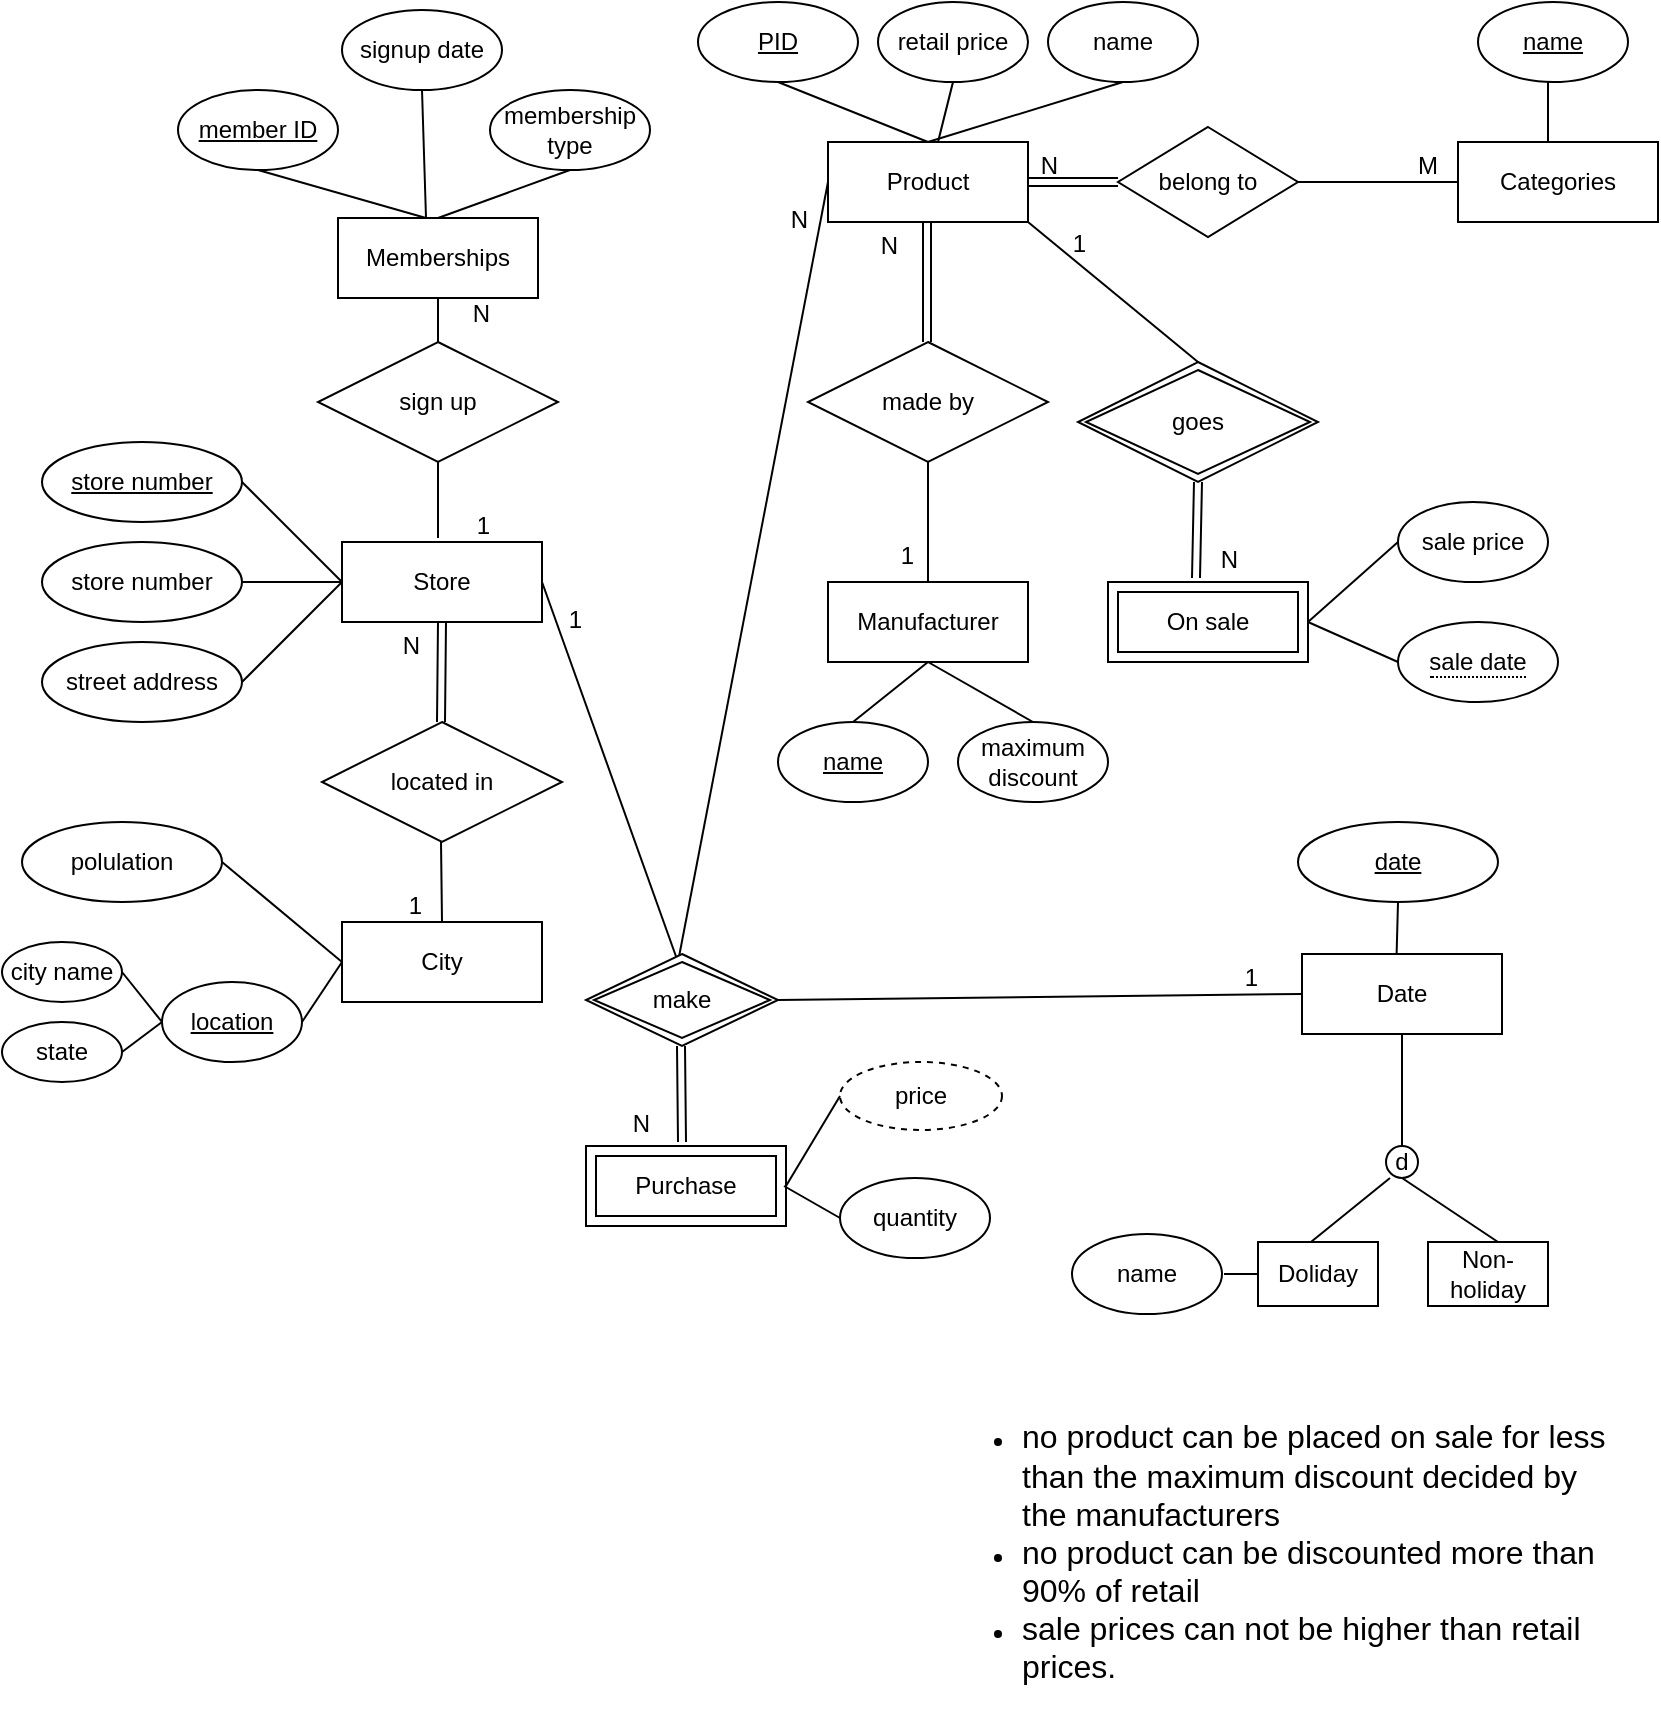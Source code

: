 <mxfile version="13.6.6" type="github">
  <diagram id="R2lEEEUBdFMjLlhIrx00" name="Page-1">
    <mxGraphModel dx="1186" dy="618" grid="1" gridSize="16" guides="1" tooltips="1" connect="1" arrows="1" fold="1" page="1" pageScale="1" pageWidth="850" pageHeight="1100" math="0" shadow="0" extFonts="Permanent Marker^https://fonts.googleapis.com/css?family=Permanent+Marker">
      <root>
        <mxCell id="0" />
        <mxCell id="1" parent="0" />
        <mxCell id="gIGx6W0qbUFb7EMdDZBn-1" value="Store" style="whiteSpace=wrap;html=1;align=center;" vertex="1" parent="1">
          <mxGeometry x="182" y="290" width="100" height="40" as="geometry" />
        </mxCell>
        <mxCell id="gIGx6W0qbUFb7EMdDZBn-2" value="" style="line;strokeWidth=1;rotatable=0;dashed=0;labelPosition=right;align=left;verticalAlign=middle;spacingTop=0;spacingLeft=6;points=[];portConstraint=eastwest;" vertex="1" parent="1">
          <mxGeometry x="122" y="305" width="60" height="10" as="geometry" />
        </mxCell>
        <mxCell id="gIGx6W0qbUFb7EMdDZBn-3" value="store number" style="ellipse;whiteSpace=wrap;html=1;align=center;" vertex="1" parent="1">
          <mxGeometry x="32" y="290" width="100" height="40" as="geometry" />
        </mxCell>
        <mxCell id="gIGx6W0qbUFb7EMdDZBn-7" value="&lt;u&gt;store number&lt;/u&gt;" style="ellipse;whiteSpace=wrap;html=1;align=center;" vertex="1" parent="1">
          <mxGeometry x="32" y="240" width="100" height="40" as="geometry" />
        </mxCell>
        <mxCell id="gIGx6W0qbUFb7EMdDZBn-10" value="" style="endArrow=none;html=1;entryX=0;entryY=0.5;entryDx=0;entryDy=0;" edge="1" parent="1" target="gIGx6W0qbUFb7EMdDZBn-1">
          <mxGeometry width="50" height="50" relative="1" as="geometry">
            <mxPoint x="132" y="260" as="sourcePoint" />
            <mxPoint x="182" y="210" as="targetPoint" />
          </mxGeometry>
        </mxCell>
        <mxCell id="gIGx6W0qbUFb7EMdDZBn-15" value="street address" style="ellipse;whiteSpace=wrap;html=1;align=center;" vertex="1" parent="1">
          <mxGeometry x="32" y="340" width="100" height="40" as="geometry" />
        </mxCell>
        <mxCell id="gIGx6W0qbUFb7EMdDZBn-16" value="" style="endArrow=none;html=1;exitX=1;exitY=0.5;exitDx=0;exitDy=0;" edge="1" parent="1" source="gIGx6W0qbUFb7EMdDZBn-15">
          <mxGeometry width="50" height="50" relative="1" as="geometry">
            <mxPoint x="132" y="410" as="sourcePoint" />
            <mxPoint x="182" y="310" as="targetPoint" />
          </mxGeometry>
        </mxCell>
        <mxCell id="gIGx6W0qbUFb7EMdDZBn-18" value="City" style="whiteSpace=wrap;html=1;align=center;" vertex="1" parent="1">
          <mxGeometry x="182" y="480" width="100" height="40" as="geometry" />
        </mxCell>
        <mxCell id="gIGx6W0qbUFb7EMdDZBn-20" value="state" style="ellipse;whiteSpace=wrap;html=1;align=center;" vertex="1" parent="1">
          <mxGeometry x="12" y="530" width="60" height="30" as="geometry" />
        </mxCell>
        <mxCell id="gIGx6W0qbUFb7EMdDZBn-21" value="city name" style="ellipse;whiteSpace=wrap;html=1;align=center;" vertex="1" parent="1">
          <mxGeometry x="12" y="490" width="60" height="30" as="geometry" />
        </mxCell>
        <mxCell id="gIGx6W0qbUFb7EMdDZBn-22" value="" style="endArrow=none;html=1;entryX=0;entryY=0.5;entryDx=0;entryDy=0;exitX=1;exitY=0.5;exitDx=0;exitDy=0;" edge="1" parent="1" target="gIGx6W0qbUFb7EMdDZBn-18" source="gIGx6W0qbUFb7EMdDZBn-23">
          <mxGeometry width="50" height="50" relative="1" as="geometry">
            <mxPoint x="132" y="450" as="sourcePoint" />
            <mxPoint x="182" y="400" as="targetPoint" />
          </mxGeometry>
        </mxCell>
        <mxCell id="gIGx6W0qbUFb7EMdDZBn-23" value="polulation" style="ellipse;whiteSpace=wrap;html=1;align=center;" vertex="1" parent="1">
          <mxGeometry x="22" y="430" width="100" height="40" as="geometry" />
        </mxCell>
        <mxCell id="gIGx6W0qbUFb7EMdDZBn-24" value="" style="endArrow=none;html=1;exitX=1;exitY=0.5;exitDx=0;exitDy=0;entryX=0;entryY=0.5;entryDx=0;entryDy=0;" edge="1" parent="1" source="gIGx6W0qbUFb7EMdDZBn-20" target="gIGx6W0qbUFb7EMdDZBn-65">
          <mxGeometry width="50" height="50" relative="1" as="geometry">
            <mxPoint x="112" y="600" as="sourcePoint" />
            <mxPoint x="162" y="550" as="targetPoint" />
          </mxGeometry>
        </mxCell>
        <mxCell id="gIGx6W0qbUFb7EMdDZBn-31" value="located in" style="shape=rhombus;perimeter=rhombusPerimeter;whiteSpace=wrap;html=1;align=center;" vertex="1" parent="1">
          <mxGeometry x="172" y="380" width="120" height="60" as="geometry" />
        </mxCell>
        <mxCell id="gIGx6W0qbUFb7EMdDZBn-32" value="" style="shape=link;html=1;rounded=0;entryX=0.5;entryY=1;entryDx=0;entryDy=0;" edge="1" parent="1" target="gIGx6W0qbUFb7EMdDZBn-1">
          <mxGeometry relative="1" as="geometry">
            <mxPoint x="231.5" y="380" as="sourcePoint" />
            <mxPoint x="231.5" y="340" as="targetPoint" />
          </mxGeometry>
        </mxCell>
        <mxCell id="gIGx6W0qbUFb7EMdDZBn-33" value="N" style="resizable=0;html=1;align=right;verticalAlign=bottom;" connectable="0" vertex="1" parent="gIGx6W0qbUFb7EMdDZBn-32">
          <mxGeometry x="1" relative="1" as="geometry">
            <mxPoint x="-10" y="20" as="offset" />
          </mxGeometry>
        </mxCell>
        <mxCell id="gIGx6W0qbUFb7EMdDZBn-35" value="Product" style="whiteSpace=wrap;html=1;align=center;" vertex="1" parent="1">
          <mxGeometry x="425" y="90" width="100" height="40" as="geometry" />
        </mxCell>
        <mxCell id="gIGx6W0qbUFb7EMdDZBn-37" value="name" style="ellipse;whiteSpace=wrap;html=1;align=center;" vertex="1" parent="1">
          <mxGeometry x="535" y="20" width="75" height="40" as="geometry" />
        </mxCell>
        <mxCell id="gIGx6W0qbUFb7EMdDZBn-38" value="&lt;u style=&quot;line-height: 100%&quot;&gt;PID&lt;/u&gt;" style="ellipse;whiteSpace=wrap;html=1;align=center;" vertex="1" parent="1">
          <mxGeometry x="360" y="20" width="80" height="40" as="geometry" />
        </mxCell>
        <mxCell id="gIGx6W0qbUFb7EMdDZBn-44" value="" style="endArrow=none;html=1;entryX=0.5;entryY=1;entryDx=0;entryDy=0;exitX=0.5;exitY=0;exitDx=0;exitDy=0;" edge="1" parent="1" source="gIGx6W0qbUFb7EMdDZBn-35" target="gIGx6W0qbUFb7EMdDZBn-37">
          <mxGeometry width="50" height="50" relative="1" as="geometry">
            <mxPoint x="630" y="200" as="sourcePoint" />
            <mxPoint x="700" y="140" as="targetPoint" />
          </mxGeometry>
        </mxCell>
        <mxCell id="gIGx6W0qbUFb7EMdDZBn-46" value="" style="endArrow=none;html=1;entryX=0.5;entryY=1;entryDx=0;entryDy=0;" edge="1" parent="1" target="gIGx6W0qbUFb7EMdDZBn-38">
          <mxGeometry width="50" height="50" relative="1" as="geometry">
            <mxPoint x="475" y="90" as="sourcePoint" />
            <mxPoint x="525" y="40" as="targetPoint" />
          </mxGeometry>
        </mxCell>
        <mxCell id="gIGx6W0qbUFb7EMdDZBn-48" value="Categories" style="whiteSpace=wrap;html=1;align=center;" vertex="1" parent="1">
          <mxGeometry x="740" y="90" width="100" height="40" as="geometry" />
        </mxCell>
        <mxCell id="gIGx6W0qbUFb7EMdDZBn-49" value="" style="shape=link;html=1;rounded=0;exitX=1;exitY=0.5;exitDx=0;exitDy=0;" edge="1" parent="1" source="gIGx6W0qbUFb7EMdDZBn-35">
          <mxGeometry relative="1" as="geometry">
            <mxPoint x="530" y="110" as="sourcePoint" />
            <mxPoint x="570" y="110" as="targetPoint" />
          </mxGeometry>
        </mxCell>
        <mxCell id="gIGx6W0qbUFb7EMdDZBn-50" value="N" style="resizable=0;html=1;align=right;verticalAlign=bottom;" connectable="0" vertex="1" parent="gIGx6W0qbUFb7EMdDZBn-49">
          <mxGeometry x="1" relative="1" as="geometry">
            <mxPoint x="-30" as="offset" />
          </mxGeometry>
        </mxCell>
        <mxCell id="gIGx6W0qbUFb7EMdDZBn-51" value="belong to" style="shape=rhombus;perimeter=rhombusPerimeter;whiteSpace=wrap;html=1;align=center;" vertex="1" parent="1">
          <mxGeometry x="570" y="82.5" width="90" height="55" as="geometry" />
        </mxCell>
        <mxCell id="gIGx6W0qbUFb7EMdDZBn-56" value="" style="endArrow=none;html=1;rounded=0;" edge="1" parent="1">
          <mxGeometry relative="1" as="geometry">
            <mxPoint x="660" y="110" as="sourcePoint" />
            <mxPoint x="740" y="110" as="targetPoint" />
          </mxGeometry>
        </mxCell>
        <mxCell id="gIGx6W0qbUFb7EMdDZBn-57" value="M" style="resizable=0;html=1;align=right;verticalAlign=bottom;" connectable="0" vertex="1" parent="gIGx6W0qbUFb7EMdDZBn-56">
          <mxGeometry x="1" relative="1" as="geometry">
            <mxPoint x="-10" as="offset" />
          </mxGeometry>
        </mxCell>
        <mxCell id="gIGx6W0qbUFb7EMdDZBn-58" value="" style="shape=link;html=1;rounded=0;" edge="1" parent="1">
          <mxGeometry relative="1" as="geometry">
            <mxPoint x="474.5" y="130" as="sourcePoint" />
            <mxPoint x="474.5" y="190" as="targetPoint" />
          </mxGeometry>
        </mxCell>
        <mxCell id="gIGx6W0qbUFb7EMdDZBn-59" value="N" style="resizable=0;html=1;align=right;verticalAlign=bottom;" connectable="0" vertex="1" parent="gIGx6W0qbUFb7EMdDZBn-58">
          <mxGeometry x="1" relative="1" as="geometry">
            <mxPoint x="-14.5" y="-40" as="offset" />
          </mxGeometry>
        </mxCell>
        <mxCell id="gIGx6W0qbUFb7EMdDZBn-60" value="made by" style="shape=rhombus;perimeter=rhombusPerimeter;whiteSpace=wrap;html=1;align=center;" vertex="1" parent="1">
          <mxGeometry x="415" y="190" width="120" height="60" as="geometry" />
        </mxCell>
        <mxCell id="gIGx6W0qbUFb7EMdDZBn-64" value="Manufacturer" style="whiteSpace=wrap;html=1;align=center;" vertex="1" parent="1">
          <mxGeometry x="425" y="310" width="100" height="40" as="geometry" />
        </mxCell>
        <mxCell id="gIGx6W0qbUFb7EMdDZBn-65" value="&lt;u&gt;location&lt;/u&gt;" style="ellipse;whiteSpace=wrap;html=1;align=center;" vertex="1" parent="1">
          <mxGeometry x="92" y="510" width="70" height="40" as="geometry" />
        </mxCell>
        <mxCell id="gIGx6W0qbUFb7EMdDZBn-66" value="" style="endArrow=none;html=1;exitX=0;exitY=0.5;exitDx=0;exitDy=0;entryX=1;entryY=0.5;entryDx=0;entryDy=0;" edge="1" parent="1" source="gIGx6W0qbUFb7EMdDZBn-65" target="gIGx6W0qbUFb7EMdDZBn-21">
          <mxGeometry width="50" height="50" relative="1" as="geometry">
            <mxPoint x="150" y="580" as="sourcePoint" />
            <mxPoint x="112" y="550" as="targetPoint" />
          </mxGeometry>
        </mxCell>
        <mxCell id="gIGx6W0qbUFb7EMdDZBn-67" value="" style="endArrow=none;html=1;exitX=1;exitY=0.5;exitDx=0;exitDy=0;entryX=0;entryY=0.5;entryDx=0;entryDy=0;" edge="1" parent="1" source="gIGx6W0qbUFb7EMdDZBn-65" target="gIGx6W0qbUFb7EMdDZBn-18">
          <mxGeometry width="50" height="50" relative="1" as="geometry">
            <mxPoint x="132" y="620" as="sourcePoint" />
            <mxPoint x="172" y="600" as="targetPoint" />
          </mxGeometry>
        </mxCell>
        <mxCell id="gIGx6W0qbUFb7EMdDZBn-68" value="retail price" style="ellipse;whiteSpace=wrap;html=1;align=center;" vertex="1" parent="1">
          <mxGeometry x="450" y="20" width="75" height="40" as="geometry" />
        </mxCell>
        <mxCell id="gIGx6W0qbUFb7EMdDZBn-69" value="" style="endArrow=none;html=1;entryX=0.5;entryY=1;entryDx=0;entryDy=0;" edge="1" parent="1" target="gIGx6W0qbUFb7EMdDZBn-68">
          <mxGeometry width="50" height="50" relative="1" as="geometry">
            <mxPoint x="480" y="90" as="sourcePoint" />
            <mxPoint x="582.5" y="70" as="targetPoint" />
          </mxGeometry>
        </mxCell>
        <mxCell id="gIGx6W0qbUFb7EMdDZBn-72" value="" style="endArrow=none;html=1;rounded=0;exitX=0.5;exitY=0;exitDx=0;exitDy=0;" edge="1" parent="1" source="gIGx6W0qbUFb7EMdDZBn-75">
          <mxGeometry relative="1" as="geometry">
            <mxPoint x="595" y="210" as="sourcePoint" />
            <mxPoint x="525" y="130" as="targetPoint" />
          </mxGeometry>
        </mxCell>
        <mxCell id="gIGx6W0qbUFb7EMdDZBn-73" value="1" style="resizable=0;html=1;align=right;verticalAlign=bottom;" connectable="0" vertex="1" parent="gIGx6W0qbUFb7EMdDZBn-72">
          <mxGeometry x="1" relative="1" as="geometry">
            <mxPoint x="29.8" y="19.77" as="offset" />
          </mxGeometry>
        </mxCell>
        <mxCell id="gIGx6W0qbUFb7EMdDZBn-75" value="goes" style="shape=rhombus;double=1;perimeter=rhombusPerimeter;whiteSpace=wrap;html=1;align=center;rotation=0;" vertex="1" parent="1">
          <mxGeometry x="550" y="200" width="120" height="60" as="geometry" />
        </mxCell>
        <mxCell id="gIGx6W0qbUFb7EMdDZBn-76" value="" style="shape=link;html=1;rounded=0;entryX=0.44;entryY=-0.05;entryDx=0;entryDy=0;entryPerimeter=0;" edge="1" parent="1" target="gIGx6W0qbUFb7EMdDZBn-78">
          <mxGeometry relative="1" as="geometry">
            <mxPoint x="610" y="260" as="sourcePoint" />
            <mxPoint x="610" y="290" as="targetPoint" />
          </mxGeometry>
        </mxCell>
        <mxCell id="gIGx6W0qbUFb7EMdDZBn-77" value="N" style="resizable=0;html=1;align=right;verticalAlign=bottom;" connectable="0" vertex="1" parent="gIGx6W0qbUFb7EMdDZBn-76">
          <mxGeometry x="1" relative="1" as="geometry">
            <mxPoint x="21" y="0.01" as="offset" />
          </mxGeometry>
        </mxCell>
        <mxCell id="gIGx6W0qbUFb7EMdDZBn-78" value="one sale" style="whiteSpace=wrap;html=1;align=center;rotation=0;" vertex="1" parent="1">
          <mxGeometry x="565" y="310" width="100" height="40" as="geometry" />
        </mxCell>
        <mxCell id="gIGx6W0qbUFb7EMdDZBn-79" value="On sale" style="shape=ext;margin=3;double=1;whiteSpace=wrap;html=1;align=center;" vertex="1" parent="1">
          <mxGeometry x="565" y="310" width="100" height="40" as="geometry" />
        </mxCell>
        <mxCell id="gIGx6W0qbUFb7EMdDZBn-80" value="sale price" style="ellipse;whiteSpace=wrap;html=1;align=center;" vertex="1" parent="1">
          <mxGeometry x="710" y="270" width="75" height="40" as="geometry" />
        </mxCell>
        <mxCell id="gIGx6W0qbUFb7EMdDZBn-82" value="" style="endArrow=none;html=1;entryX=0;entryY=0.5;entryDx=0;entryDy=0;exitX=0.5;exitY=0;exitDx=0;exitDy=0;" edge="1" parent="1" target="gIGx6W0qbUFb7EMdDZBn-80">
          <mxGeometry width="50" height="50" relative="1" as="geometry">
            <mxPoint x="665" y="330" as="sourcePoint" />
            <mxPoint x="762.5" y="300" as="targetPoint" />
          </mxGeometry>
        </mxCell>
        <mxCell id="gIGx6W0qbUFb7EMdDZBn-83" value="" style="endArrow=none;html=1;entryX=0;entryY=0.5;entryDx=0;entryDy=0;exitX=0.5;exitY=0;exitDx=0;exitDy=0;" edge="1" parent="1">
          <mxGeometry width="50" height="50" relative="1" as="geometry">
            <mxPoint x="665" y="330" as="sourcePoint" />
            <mxPoint x="710" y="350" as="targetPoint" />
          </mxGeometry>
        </mxCell>
        <mxCell id="gIGx6W0qbUFb7EMdDZBn-85" value="&lt;span style=&quot;border-bottom: 1px dotted&quot;&gt;sale date&lt;/span&gt;" style="ellipse;whiteSpace=wrap;html=1;align=center;" vertex="1" parent="1">
          <mxGeometry x="710" y="330" width="80" height="40" as="geometry" />
        </mxCell>
        <mxCell id="gIGx6W0qbUFb7EMdDZBn-86" value="&lt;u&gt;name&lt;/u&gt;" style="ellipse;whiteSpace=wrap;html=1;align=center;" vertex="1" parent="1">
          <mxGeometry x="400" y="380" width="75" height="40" as="geometry" />
        </mxCell>
        <mxCell id="gIGx6W0qbUFb7EMdDZBn-87" value="maximum discount" style="ellipse;whiteSpace=wrap;html=1;align=center;" vertex="1" parent="1">
          <mxGeometry x="490" y="380" width="75" height="40" as="geometry" />
        </mxCell>
        <mxCell id="gIGx6W0qbUFb7EMdDZBn-88" value="" style="endArrow=none;html=1;entryX=0;entryY=0.5;entryDx=0;entryDy=0;exitX=0.5;exitY=0;exitDx=0;exitDy=0;" edge="1" parent="1" source="gIGx6W0qbUFb7EMdDZBn-86">
          <mxGeometry width="50" height="50" relative="1" as="geometry">
            <mxPoint x="440" y="390" as="sourcePoint" />
            <mxPoint x="475" y="350" as="targetPoint" />
          </mxGeometry>
        </mxCell>
        <mxCell id="gIGx6W0qbUFb7EMdDZBn-89" value="" style="endArrow=none;html=1;entryX=0;entryY=0.5;entryDx=0;entryDy=0;exitX=0.5;exitY=0;exitDx=0;exitDy=0;" edge="1" parent="1" source="gIGx6W0qbUFb7EMdDZBn-87">
          <mxGeometry width="50" height="50" relative="1" as="geometry">
            <mxPoint x="430" y="390" as="sourcePoint" />
            <mxPoint x="475" y="350" as="targetPoint" />
          </mxGeometry>
        </mxCell>
        <mxCell id="gIGx6W0qbUFb7EMdDZBn-90" value="" style="endArrow=none;html=1;exitX=0.5;exitY=0;exitDx=0;exitDy=0;" edge="1" parent="1">
          <mxGeometry width="50" height="50" relative="1" as="geometry">
            <mxPoint x="785" y="90" as="sourcePoint" />
            <mxPoint x="785" y="60" as="targetPoint" />
          </mxGeometry>
        </mxCell>
        <mxCell id="gIGx6W0qbUFb7EMdDZBn-91" value="&lt;u&gt;name&lt;/u&gt;" style="ellipse;whiteSpace=wrap;html=1;align=center;" vertex="1" parent="1">
          <mxGeometry x="750" y="20" width="75" height="40" as="geometry" />
        </mxCell>
        <mxCell id="gIGx6W0qbUFb7EMdDZBn-92" value="" style="endArrow=none;html=1;rounded=0;exitX=1;exitY=0.5;exitDx=0;exitDy=0;" edge="1" parent="1" source="gIGx6W0qbUFb7EMdDZBn-1">
          <mxGeometry relative="1" as="geometry">
            <mxPoint x="280" y="109.5" as="sourcePoint" />
            <mxPoint x="350" y="500" as="targetPoint" />
          </mxGeometry>
        </mxCell>
        <mxCell id="gIGx6W0qbUFb7EMdDZBn-93" value="1" style="resizable=0;html=1;align=right;verticalAlign=bottom;" connectable="0" vertex="1" parent="gIGx6W0qbUFb7EMdDZBn-92">
          <mxGeometry x="1" relative="1" as="geometry">
            <mxPoint x="-48.05" y="-162.77" as="offset" />
          </mxGeometry>
        </mxCell>
        <mxCell id="gIGx6W0qbUFb7EMdDZBn-94" value="" style="endArrow=none;html=1;rounded=0;entryX=0;entryY=0.5;entryDx=0;entryDy=0;" edge="1" parent="1" target="gIGx6W0qbUFb7EMdDZBn-35">
          <mxGeometry relative="1" as="geometry">
            <mxPoint x="350" y="500" as="sourcePoint" />
            <mxPoint x="350" y="430" as="targetPoint" />
          </mxGeometry>
        </mxCell>
        <mxCell id="gIGx6W0qbUFb7EMdDZBn-95" value="N" style="resizable=0;html=1;align=right;verticalAlign=bottom;" connectable="0" vertex="1" parent="gIGx6W0qbUFb7EMdDZBn-94">
          <mxGeometry x="1" relative="1" as="geometry">
            <mxPoint x="-9.97" y="27.36" as="offset" />
          </mxGeometry>
        </mxCell>
        <mxCell id="gIGx6W0qbUFb7EMdDZBn-98" value="" style="shape=link;html=1;rounded=0;" edge="1" parent="1">
          <mxGeometry relative="1" as="geometry">
            <mxPoint x="351.5" y="542" as="sourcePoint" />
            <mxPoint x="352" y="590" as="targetPoint" />
            <Array as="points" />
          </mxGeometry>
        </mxCell>
        <mxCell id="gIGx6W0qbUFb7EMdDZBn-99" value="N" style="resizable=0;html=1;align=right;verticalAlign=bottom;" connectable="0" vertex="1" parent="gIGx6W0qbUFb7EMdDZBn-98">
          <mxGeometry x="1" relative="1" as="geometry">
            <mxPoint x="-15" as="offset" />
          </mxGeometry>
        </mxCell>
        <mxCell id="gIGx6W0qbUFb7EMdDZBn-100" value="make" style="shape=rhombus;double=1;perimeter=rhombusPerimeter;whiteSpace=wrap;html=1;align=center;" vertex="1" parent="1">
          <mxGeometry x="304" y="496" width="96" height="46" as="geometry" />
        </mxCell>
        <mxCell id="gIGx6W0qbUFb7EMdDZBn-101" value="Purchase" style="shape=ext;margin=3;double=1;whiteSpace=wrap;html=1;align=center;" vertex="1" parent="1">
          <mxGeometry x="304" y="592" width="100" height="40" as="geometry" />
        </mxCell>
        <mxCell id="gIGx6W0qbUFb7EMdDZBn-103" value="quantity" style="ellipse;whiteSpace=wrap;html=1;align=center;" vertex="1" parent="1">
          <mxGeometry x="431" y="608" width="75" height="40" as="geometry" />
        </mxCell>
        <mxCell id="gIGx6W0qbUFb7EMdDZBn-104" value="price" style="ellipse;whiteSpace=wrap;html=1;align=center;dashed=1;" vertex="1" parent="1">
          <mxGeometry x="431" y="550" width="81" height="34" as="geometry" />
        </mxCell>
        <mxCell id="gIGx6W0qbUFb7EMdDZBn-105" value="" style="endArrow=none;html=1;entryX=0;entryY=0.5;entryDx=0;entryDy=0;exitX=0.5;exitY=0;exitDx=0;exitDy=0;" edge="1" parent="1" target="gIGx6W0qbUFb7EMdDZBn-104">
          <mxGeometry width="50" height="50" relative="1" as="geometry">
            <mxPoint x="404" y="612" as="sourcePoint" />
            <mxPoint x="449" y="632" as="targetPoint" />
          </mxGeometry>
        </mxCell>
        <mxCell id="gIGx6W0qbUFb7EMdDZBn-106" value="" style="endArrow=none;html=1;entryX=0;entryY=0.5;entryDx=0;entryDy=0;exitX=0.5;exitY=0;exitDx=0;exitDy=0;" edge="1" parent="1" target="gIGx6W0qbUFb7EMdDZBn-103">
          <mxGeometry width="50" height="50" relative="1" as="geometry">
            <mxPoint x="403" y="612" as="sourcePoint" />
            <mxPoint x="448" y="632" as="targetPoint" />
          </mxGeometry>
        </mxCell>
        <mxCell id="gIGx6W0qbUFb7EMdDZBn-113" value="Date" style="whiteSpace=wrap;html=1;align=center;" vertex="1" parent="1">
          <mxGeometry x="662" y="496" width="100" height="40" as="geometry" />
        </mxCell>
        <mxCell id="gIGx6W0qbUFb7EMdDZBn-114" value="" style="endArrow=none;html=1;rounded=0;entryX=0;entryY=0.5;entryDx=0;entryDy=0;exitX=1;exitY=0.5;exitDx=0;exitDy=0;" edge="1" parent="1" source="gIGx6W0qbUFb7EMdDZBn-100" target="gIGx6W0qbUFb7EMdDZBn-113">
          <mxGeometry relative="1" as="geometry">
            <mxPoint x="352" y="736" as="sourcePoint" />
            <mxPoint x="512" y="736" as="targetPoint" />
          </mxGeometry>
        </mxCell>
        <mxCell id="gIGx6W0qbUFb7EMdDZBn-115" value="1" style="resizable=0;html=1;align=right;verticalAlign=bottom;" connectable="0" vertex="1" parent="gIGx6W0qbUFb7EMdDZBn-114">
          <mxGeometry x="1" relative="1" as="geometry">
            <mxPoint x="-21.98" as="offset" />
          </mxGeometry>
        </mxCell>
        <mxCell id="gIGx6W0qbUFb7EMdDZBn-117" value="d" style="ellipse;whiteSpace=wrap;html=1;aspect=fixed;" vertex="1" parent="1">
          <mxGeometry x="704" y="592" width="16" height="16" as="geometry" />
        </mxCell>
        <mxCell id="gIGx6W0qbUFb7EMdDZBn-118" value="" style="endArrow=none;html=1;rounded=0;" edge="1" parent="1">
          <mxGeometry relative="1" as="geometry">
            <mxPoint x="712" y="536" as="sourcePoint" />
            <mxPoint x="712" y="592" as="targetPoint" />
          </mxGeometry>
        </mxCell>
        <mxCell id="gIGx6W0qbUFb7EMdDZBn-119" value="" style="endArrow=none;html=1;rounded=0;" edge="1" parent="1">
          <mxGeometry relative="1" as="geometry">
            <mxPoint x="664" y="642" as="sourcePoint" />
            <mxPoint x="706" y="608" as="targetPoint" />
          </mxGeometry>
        </mxCell>
        <mxCell id="gIGx6W0qbUFb7EMdDZBn-120" value="" style="endArrow=none;html=1;rounded=0;entryX=0.5;entryY=1;entryDx=0;entryDy=0;" edge="1" parent="1" target="gIGx6W0qbUFb7EMdDZBn-117">
          <mxGeometry relative="1" as="geometry">
            <mxPoint x="760" y="640" as="sourcePoint" />
            <mxPoint x="722.343" y="621.657" as="targetPoint" />
          </mxGeometry>
        </mxCell>
        <mxCell id="gIGx6W0qbUFb7EMdDZBn-121" value="Doliday" style="whiteSpace=wrap;html=1;align=center;" vertex="1" parent="1">
          <mxGeometry x="640" y="640" width="60" height="32" as="geometry" />
        </mxCell>
        <mxCell id="gIGx6W0qbUFb7EMdDZBn-123" value="Non-holiday" style="whiteSpace=wrap;html=1;align=center;" vertex="1" parent="1">
          <mxGeometry x="725" y="640" width="60" height="32" as="geometry" />
        </mxCell>
        <mxCell id="gIGx6W0qbUFb7EMdDZBn-125" value="" style="endArrow=none;html=1;rounded=0;" edge="1" parent="1">
          <mxGeometry relative="1" as="geometry">
            <mxPoint x="230" y="288" as="sourcePoint" />
            <mxPoint x="230" y="240" as="targetPoint" />
          </mxGeometry>
        </mxCell>
        <mxCell id="gIGx6W0qbUFb7EMdDZBn-126" value="1" style="resizable=0;html=1;align=right;verticalAlign=bottom;" connectable="0" vertex="1" parent="gIGx6W0qbUFb7EMdDZBn-125">
          <mxGeometry x="1" relative="1" as="geometry">
            <mxPoint x="26" y="50" as="offset" />
          </mxGeometry>
        </mxCell>
        <mxCell id="gIGx6W0qbUFb7EMdDZBn-127" value="Memberships" style="whiteSpace=wrap;html=1;align=center;" vertex="1" parent="1">
          <mxGeometry x="180" y="128" width="100" height="40" as="geometry" />
        </mxCell>
        <mxCell id="gIGx6W0qbUFb7EMdDZBn-128" value="sign up" style="shape=rhombus;perimeter=rhombusPerimeter;whiteSpace=wrap;html=1;align=center;" vertex="1" parent="1">
          <mxGeometry x="170" y="190" width="120" height="60" as="geometry" />
        </mxCell>
        <mxCell id="gIGx6W0qbUFb7EMdDZBn-129" value="" style="endArrow=none;html=1;rounded=0;entryX=0.5;entryY=1;entryDx=0;entryDy=0;exitX=0.5;exitY=0;exitDx=0;exitDy=0;" edge="1" parent="1" source="gIGx6W0qbUFb7EMdDZBn-128" target="gIGx6W0qbUFb7EMdDZBn-127">
          <mxGeometry relative="1" as="geometry">
            <mxPoint x="230" y="180" as="sourcePoint" />
            <mxPoint x="230" y="128" as="targetPoint" />
          </mxGeometry>
        </mxCell>
        <mxCell id="gIGx6W0qbUFb7EMdDZBn-130" value="N" style="resizable=0;html=1;align=right;verticalAlign=bottom;" connectable="0" vertex="1" parent="gIGx6W0qbUFb7EMdDZBn-129">
          <mxGeometry x="1" relative="1" as="geometry">
            <mxPoint x="26" y="16" as="offset" />
          </mxGeometry>
        </mxCell>
        <mxCell id="gIGx6W0qbUFb7EMdDZBn-131" value="membership type" style="ellipse;whiteSpace=wrap;html=1;align=center;" vertex="1" parent="1">
          <mxGeometry x="256" y="64" width="80" height="40" as="geometry" />
        </mxCell>
        <mxCell id="gIGx6W0qbUFb7EMdDZBn-133" value="signup date" style="ellipse;whiteSpace=wrap;html=1;align=center;" vertex="1" parent="1">
          <mxGeometry x="182" y="24" width="80" height="40" as="geometry" />
        </mxCell>
        <mxCell id="gIGx6W0qbUFb7EMdDZBn-134" value="&lt;u style=&quot;line-height: 100%&quot;&gt;member ID&lt;/u&gt;" style="ellipse;whiteSpace=wrap;html=1;align=center;" vertex="1" parent="1">
          <mxGeometry x="100" y="64" width="80" height="40" as="geometry" />
        </mxCell>
        <mxCell id="gIGx6W0qbUFb7EMdDZBn-140" value="" style="endArrow=none;html=1;rounded=0;exitX=0.5;exitY=1;exitDx=0;exitDy=0;" edge="1" parent="1" source="gIGx6W0qbUFb7EMdDZBn-134">
          <mxGeometry relative="1" as="geometry">
            <mxPoint x="144" y="112" as="sourcePoint" />
            <mxPoint x="224" y="128" as="targetPoint" />
          </mxGeometry>
        </mxCell>
        <mxCell id="gIGx6W0qbUFb7EMdDZBn-141" value="" style="endArrow=none;html=1;rounded=0;exitX=0.5;exitY=1;exitDx=0;exitDy=0;" edge="1" parent="1" source="gIGx6W0qbUFb7EMdDZBn-133">
          <mxGeometry relative="1" as="geometry">
            <mxPoint x="156" y="120" as="sourcePoint" />
            <mxPoint x="224" y="128" as="targetPoint" />
          </mxGeometry>
        </mxCell>
        <mxCell id="gIGx6W0qbUFb7EMdDZBn-142" value="" style="endArrow=none;html=1;rounded=0;exitX=0.5;exitY=1;exitDx=0;exitDy=0;entryX=0.5;entryY=0;entryDx=0;entryDy=0;" edge="1" parent="1" source="gIGx6W0qbUFb7EMdDZBn-131" target="gIGx6W0qbUFb7EMdDZBn-127">
          <mxGeometry relative="1" as="geometry">
            <mxPoint x="188" y="76" as="sourcePoint" />
            <mxPoint x="240" y="144" as="targetPoint" />
          </mxGeometry>
        </mxCell>
        <mxCell id="gIGx6W0qbUFb7EMdDZBn-147" value="" style="endArrow=none;html=1;rounded=0;" edge="1" parent="1">
          <mxGeometry relative="1" as="geometry">
            <mxPoint x="232" y="480" as="sourcePoint" />
            <mxPoint x="231.5" y="440" as="targetPoint" />
          </mxGeometry>
        </mxCell>
        <mxCell id="gIGx6W0qbUFb7EMdDZBn-148" value="1" style="resizable=0;html=1;align=right;verticalAlign=bottom;" connectable="0" vertex="1" parent="gIGx6W0qbUFb7EMdDZBn-147">
          <mxGeometry x="1" relative="1" as="geometry">
            <mxPoint x="-9.5" y="40" as="offset" />
          </mxGeometry>
        </mxCell>
        <mxCell id="gIGx6W0qbUFb7EMdDZBn-151" value="" style="endArrow=none;html=1;rounded=0;exitX=0.5;exitY=0;exitDx=0;exitDy=0;" edge="1" parent="1" source="gIGx6W0qbUFb7EMdDZBn-64">
          <mxGeometry relative="1" as="geometry">
            <mxPoint x="475" y="304" as="sourcePoint" />
            <mxPoint x="475" y="250" as="targetPoint" />
          </mxGeometry>
        </mxCell>
        <mxCell id="gIGx6W0qbUFb7EMdDZBn-152" value="1" style="resizable=0;html=1;align=right;verticalAlign=bottom;" connectable="0" vertex="1" parent="gIGx6W0qbUFb7EMdDZBn-151">
          <mxGeometry x="1" relative="1" as="geometry">
            <mxPoint x="-6.5" y="55" as="offset" />
          </mxGeometry>
        </mxCell>
        <mxCell id="gIGx6W0qbUFb7EMdDZBn-153" value="&lt;ul&gt;&lt;li&gt;&lt;span style=&quot;font-size: medium&quot;&gt;no product can be placed on sale for less than the maximum discount decided by the&amp;nbsp;manufacturers&lt;/span&gt;&lt;br&gt;&lt;/li&gt;&lt;li&gt;&lt;font size=&quot;3&quot;&gt;no product can be discounted more than 90% of retail&lt;/font&gt;&lt;br&gt;&lt;/li&gt;&lt;li&gt;&lt;font size=&quot;3&quot;&gt;sale prices can not be higher than retail prices.&lt;br&gt;&lt;/font&gt;&lt;/li&gt;&lt;/ul&gt;" style="text;strokeColor=none;fillColor=none;html=1;whiteSpace=wrap;verticalAlign=middle;overflow=hidden;" vertex="1" parent="1">
          <mxGeometry x="480" y="704" width="345" height="182" as="geometry" />
        </mxCell>
        <mxCell id="gIGx6W0qbUFb7EMdDZBn-154" value="name" style="ellipse;whiteSpace=wrap;html=1;align=center;" vertex="1" parent="1">
          <mxGeometry x="547" y="636" width="75" height="40" as="geometry" />
        </mxCell>
        <mxCell id="gIGx6W0qbUFb7EMdDZBn-155" value="" style="endArrow=none;html=1;exitX=0.5;exitY=0;exitDx=0;exitDy=0;entryX=0;entryY=0.5;entryDx=0;entryDy=0;" edge="1" parent="1" target="gIGx6W0qbUFb7EMdDZBn-121">
          <mxGeometry width="50" height="50" relative="1" as="geometry">
            <mxPoint x="623" y="656" as="sourcePoint" />
            <mxPoint x="652" y="732" as="targetPoint" />
          </mxGeometry>
        </mxCell>
        <mxCell id="gIGx6W0qbUFb7EMdDZBn-156" value="date" style="ellipse;whiteSpace=wrap;html=1;align=center;fontStyle=4;" vertex="1" parent="1">
          <mxGeometry x="660" y="430" width="100" height="40" as="geometry" />
        </mxCell>
        <mxCell id="gIGx6W0qbUFb7EMdDZBn-157" value="" style="endArrow=none;html=1;rounded=0;exitX=0.5;exitY=1;exitDx=0;exitDy=0;" edge="1" parent="1" source="gIGx6W0qbUFb7EMdDZBn-156">
          <mxGeometry relative="1" as="geometry">
            <mxPoint x="709" y="480" as="sourcePoint" />
            <mxPoint x="709.31" y="496" as="targetPoint" />
          </mxGeometry>
        </mxCell>
      </root>
    </mxGraphModel>
  </diagram>
</mxfile>
